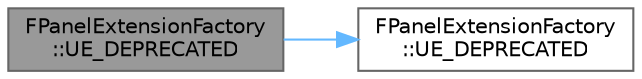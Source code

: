 digraph "FPanelExtensionFactory::UE_DEPRECATED"
{
 // INTERACTIVE_SVG=YES
 // LATEX_PDF_SIZE
  bgcolor="transparent";
  edge [fontname=Helvetica,fontsize=10,labelfontname=Helvetica,labelfontsize=10];
  node [fontname=Helvetica,fontsize=10,shape=box,height=0.2,width=0.4];
  rankdir="LR";
  Node1 [id="Node000001",label="FPanelExtensionFactory\l::UE_DEPRECATED",height=0.2,width=0.4,color="gray40", fillcolor="grey60", style="filled", fontcolor="black",tooltip=" "];
  Node1 -> Node2 [id="edge1_Node000001_Node000002",color="steelblue1",style="solid",tooltip=" "];
  Node2 [id="Node000002",label="FPanelExtensionFactory\l::UE_DEPRECATED",height=0.2,width=0.4,color="grey40", fillcolor="white", style="filled",URL="$d0/d20/structFPanelExtensionFactory.html#af73095cd8fed22d4927a916939cf0ab6",tooltip=" "];
}

